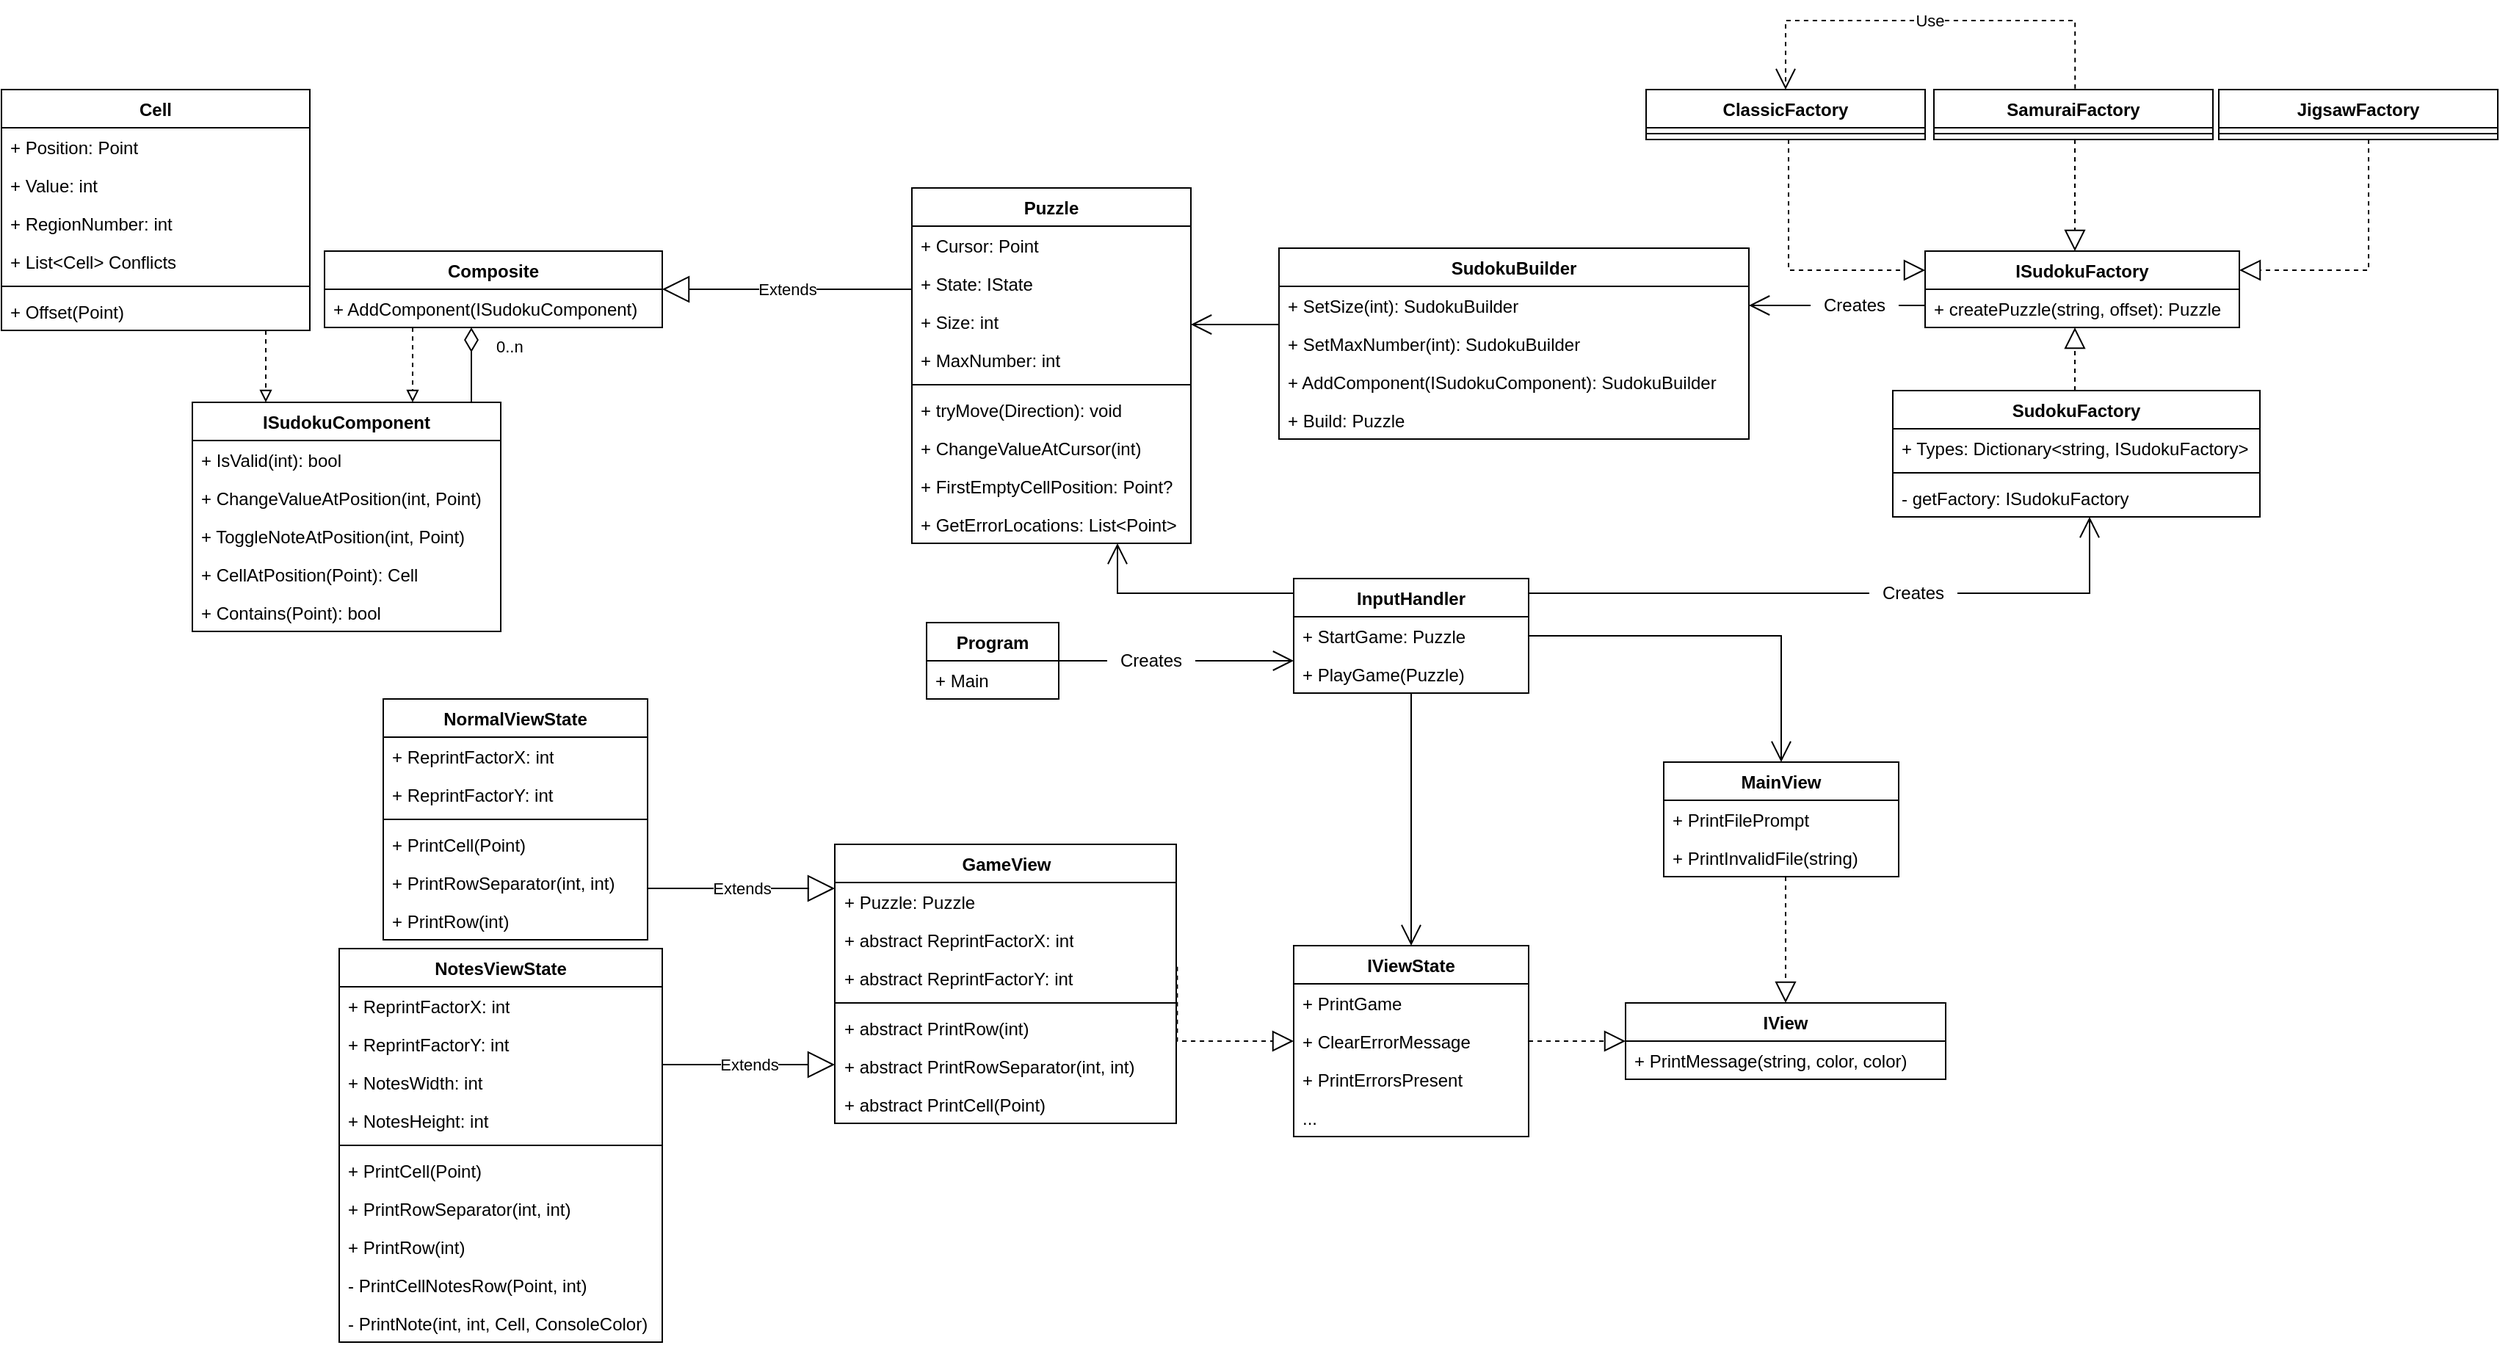 <mxfile version="21.3.7" type="github">
  <diagram id="LWPgg448hWrqWxRHfcQB" name="Page-1">
    <mxGraphModel dx="1147" dy="626" grid="1" gridSize="10" guides="1" tooltips="1" connect="1" arrows="1" fold="1" page="1" pageScale="1" pageWidth="827" pageHeight="1169" math="0" shadow="0">
      <root>
        <mxCell id="0" />
        <mxCell id="1" parent="0" />
        <mxCell id="wv0B674s6KbmI-BLAxvP-12" style="edgeStyle=orthogonalEdgeStyle;rounded=0;orthogonalLoop=1;jettySize=auto;html=1;endArrow=block;endFill=0;dashed=1;" parent="1" source="wv0B674s6KbmI-BLAxvP-3" target="Mnu8iTpebLWT72f7KHoX-3" edge="1">
          <mxGeometry relative="1" as="geometry">
            <Array as="points">
              <mxPoint x="280" y="460" />
              <mxPoint x="280" y="460" />
            </Array>
          </mxGeometry>
        </mxCell>
        <mxCell id="wv0B674s6KbmI-BLAxvP-3" value="Cell" style="swimlane;fontStyle=1;align=center;verticalAlign=top;childLayout=stackLayout;horizontal=1;startSize=26;horizontalStack=0;resizeParent=1;resizeParentMax=0;resizeLast=0;collapsible=1;marginBottom=0;" parent="1" vertex="1">
          <mxGeometry x="100" y="257" width="210" height="164" as="geometry" />
        </mxCell>
        <mxCell id="wv0B674s6KbmI-BLAxvP-34" value="+ Position: Point" style="text;strokeColor=none;fillColor=none;align=left;verticalAlign=top;spacingLeft=4;spacingRight=4;overflow=hidden;rotatable=0;points=[[0,0.5],[1,0.5]];portConstraint=eastwest;" parent="wv0B674s6KbmI-BLAxvP-3" vertex="1">
          <mxGeometry y="26" width="210" height="26" as="geometry" />
        </mxCell>
        <mxCell id="wv0B674s6KbmI-BLAxvP-4" value="+ Value: int" style="text;strokeColor=none;fillColor=none;align=left;verticalAlign=top;spacingLeft=4;spacingRight=4;overflow=hidden;rotatable=0;points=[[0,0.5],[1,0.5]];portConstraint=eastwest;" parent="wv0B674s6KbmI-BLAxvP-3" vertex="1">
          <mxGeometry y="52" width="210" height="26" as="geometry" />
        </mxCell>
        <mxCell id="Mnu8iTpebLWT72f7KHoX-54" value="+ RegionNumber: int" style="text;strokeColor=none;fillColor=none;align=left;verticalAlign=top;spacingLeft=4;spacingRight=4;overflow=hidden;rotatable=0;points=[[0,0.5],[1,0.5]];portConstraint=eastwest;" parent="wv0B674s6KbmI-BLAxvP-3" vertex="1">
          <mxGeometry y="78" width="210" height="26" as="geometry" />
        </mxCell>
        <mxCell id="Mnu8iTpebLWT72f7KHoX-55" value="+ List&lt;Cell&gt; Conflicts" style="text;strokeColor=none;fillColor=none;align=left;verticalAlign=top;spacingLeft=4;spacingRight=4;overflow=hidden;rotatable=0;points=[[0,0.5],[1,0.5]];portConstraint=eastwest;" parent="wv0B674s6KbmI-BLAxvP-3" vertex="1">
          <mxGeometry y="104" width="210" height="26" as="geometry" />
        </mxCell>
        <mxCell id="wv0B674s6KbmI-BLAxvP-5" value="" style="line;strokeWidth=1;fillColor=none;align=left;verticalAlign=middle;spacingTop=-1;spacingLeft=3;spacingRight=3;rotatable=0;labelPosition=right;points=[];portConstraint=eastwest;strokeColor=inherit;" parent="wv0B674s6KbmI-BLAxvP-3" vertex="1">
          <mxGeometry y="130" width="210" height="8" as="geometry" />
        </mxCell>
        <mxCell id="7_aqRoc3MftlOMD9AZgL-31" value="+ Offset(Point)" style="text;strokeColor=none;fillColor=none;align=left;verticalAlign=top;spacingLeft=4;spacingRight=4;overflow=hidden;rotatable=0;points=[[0,0.5],[1,0.5]];portConstraint=eastwest;" vertex="1" parent="wv0B674s6KbmI-BLAxvP-3">
          <mxGeometry y="138" width="210" height="26" as="geometry" />
        </mxCell>
        <mxCell id="wv0B674s6KbmI-BLAxvP-18" style="edgeStyle=orthogonalEdgeStyle;rounded=0;orthogonalLoop=1;jettySize=auto;html=1;dashed=1;endArrow=block;endFill=0;" parent="1" source="wv0B674s6KbmI-BLAxvP-14" target="Mnu8iTpebLWT72f7KHoX-3" edge="1">
          <mxGeometry relative="1" as="geometry">
            <Array as="points">
              <mxPoint x="380" y="430" />
              <mxPoint x="380" y="430" />
            </Array>
          </mxGeometry>
        </mxCell>
        <mxCell id="wv0B674s6KbmI-BLAxvP-14" value="Composite" style="swimlane;fontStyle=1;align=center;verticalAlign=top;childLayout=stackLayout;horizontal=1;startSize=26;horizontalStack=0;resizeParent=1;resizeParentMax=0;resizeLast=0;collapsible=1;marginBottom=0;" parent="1" vertex="1">
          <mxGeometry x="320" y="367" width="230" height="52" as="geometry" />
        </mxCell>
        <mxCell id="Mnu8iTpebLWT72f7KHoX-51" value="+ AddComponent(ISudokuComponent)" style="text;strokeColor=none;fillColor=none;align=left;verticalAlign=top;spacingLeft=4;spacingRight=4;overflow=hidden;rotatable=0;points=[[0,0.5],[1,0.5]];portConstraint=eastwest;" parent="wv0B674s6KbmI-BLAxvP-14" vertex="1">
          <mxGeometry y="26" width="230" height="26" as="geometry" />
        </mxCell>
        <mxCell id="wv0B674s6KbmI-BLAxvP-26" value="Puzzle" style="swimlane;fontStyle=1;align=center;verticalAlign=top;childLayout=stackLayout;horizontal=1;startSize=26;horizontalStack=0;resizeParent=1;resizeParentMax=0;resizeLast=0;collapsible=1;marginBottom=0;" parent="1" vertex="1">
          <mxGeometry x="720" y="324" width="190" height="242" as="geometry" />
        </mxCell>
        <mxCell id="wv0B674s6KbmI-BLAxvP-27" value="+ Cursor: Point" style="text;strokeColor=none;fillColor=none;align=left;verticalAlign=top;spacingLeft=4;spacingRight=4;overflow=hidden;rotatable=0;points=[[0,0.5],[1,0.5]];portConstraint=eastwest;" parent="wv0B674s6KbmI-BLAxvP-26" vertex="1">
          <mxGeometry y="26" width="190" height="26" as="geometry" />
        </mxCell>
        <mxCell id="itnUqNmYD6HMZ3Aa02fd-5" value="+ State: IState" style="text;strokeColor=none;fillColor=none;align=left;verticalAlign=top;spacingLeft=4;spacingRight=4;overflow=hidden;rotatable=0;points=[[0,0.5],[1,0.5]];portConstraint=eastwest;" parent="wv0B674s6KbmI-BLAxvP-26" vertex="1">
          <mxGeometry y="52" width="190" height="26" as="geometry" />
        </mxCell>
        <mxCell id="Mnu8iTpebLWT72f7KHoX-17" value="+ Size: int" style="text;strokeColor=none;fillColor=none;align=left;verticalAlign=top;spacingLeft=4;spacingRight=4;overflow=hidden;rotatable=0;points=[[0,0.5],[1,0.5]];portConstraint=eastwest;" parent="wv0B674s6KbmI-BLAxvP-26" vertex="1">
          <mxGeometry y="78" width="190" height="26" as="geometry" />
        </mxCell>
        <mxCell id="7_aqRoc3MftlOMD9AZgL-27" value="+ MaxNumber: int" style="text;strokeColor=none;fillColor=none;align=left;verticalAlign=top;spacingLeft=4;spacingRight=4;overflow=hidden;rotatable=0;points=[[0,0.5],[1,0.5]];portConstraint=eastwest;" vertex="1" parent="wv0B674s6KbmI-BLAxvP-26">
          <mxGeometry y="104" width="190" height="26" as="geometry" />
        </mxCell>
        <mxCell id="wv0B674s6KbmI-BLAxvP-28" value="" style="line;strokeWidth=1;fillColor=none;align=left;verticalAlign=middle;spacingTop=-1;spacingLeft=3;spacingRight=3;rotatable=0;labelPosition=right;points=[];portConstraint=eastwest;strokeColor=inherit;" parent="wv0B674s6KbmI-BLAxvP-26" vertex="1">
          <mxGeometry y="130" width="190" height="8" as="geometry" />
        </mxCell>
        <mxCell id="wv0B674s6KbmI-BLAxvP-32" value="+ tryMove(Direction): void" style="text;strokeColor=none;fillColor=none;align=left;verticalAlign=top;spacingLeft=4;spacingRight=4;overflow=hidden;rotatable=0;points=[[0,0.5],[1,0.5]];portConstraint=eastwest;" parent="wv0B674s6KbmI-BLAxvP-26" vertex="1">
          <mxGeometry y="138" width="190" height="26" as="geometry" />
        </mxCell>
        <mxCell id="wv0B674s6KbmI-BLAxvP-29" value="+ ChangeValueAtCursor(int)" style="text;strokeColor=none;fillColor=none;align=left;verticalAlign=top;spacingLeft=4;spacingRight=4;overflow=hidden;rotatable=0;points=[[0,0.5],[1,0.5]];portConstraint=eastwest;" parent="wv0B674s6KbmI-BLAxvP-26" vertex="1">
          <mxGeometry y="164" width="190" height="26" as="geometry" />
        </mxCell>
        <mxCell id="Mnu8iTpebLWT72f7KHoX-15" value="+ FirstEmptyCellPosition: Point?" style="text;strokeColor=none;fillColor=none;align=left;verticalAlign=top;spacingLeft=4;spacingRight=4;overflow=hidden;rotatable=0;points=[[0,0.5],[1,0.5]];portConstraint=eastwest;" parent="wv0B674s6KbmI-BLAxvP-26" vertex="1">
          <mxGeometry y="190" width="190" height="26" as="geometry" />
        </mxCell>
        <mxCell id="7_aqRoc3MftlOMD9AZgL-29" value="+ GetErrorLocations: List&lt;Point&gt;" style="text;strokeColor=none;fillColor=none;align=left;verticalAlign=top;spacingLeft=4;spacingRight=4;overflow=hidden;rotatable=0;points=[[0,0.5],[1,0.5]];portConstraint=eastwest;" vertex="1" parent="wv0B674s6KbmI-BLAxvP-26">
          <mxGeometry y="216" width="190" height="26" as="geometry" />
        </mxCell>
        <mxCell id="wv0B674s6KbmI-BLAxvP-30" value="Extends" style="endArrow=block;endSize=16;endFill=0;html=1;rounded=0;edgeStyle=orthogonalEdgeStyle;" parent="1" source="wv0B674s6KbmI-BLAxvP-26" target="wv0B674s6KbmI-BLAxvP-14" edge="1">
          <mxGeometry width="160" relative="1" as="geometry">
            <mxPoint x="330" y="400" as="sourcePoint" />
            <mxPoint x="490" y="400" as="targetPoint" />
            <Array as="points">
              <mxPoint x="650" y="393" />
              <mxPoint x="650" y="393" />
            </Array>
          </mxGeometry>
        </mxCell>
        <mxCell id="wv0B674s6KbmI-BLAxvP-36" value="ClassicFactory" style="swimlane;fontStyle=1;align=center;verticalAlign=top;childLayout=stackLayout;horizontal=1;startSize=26;horizontalStack=0;resizeParent=1;resizeParentMax=0;resizeLast=0;collapsible=1;marginBottom=0;" parent="1" vertex="1">
          <mxGeometry x="1220" y="257" width="190" height="34" as="geometry" />
        </mxCell>
        <mxCell id="wv0B674s6KbmI-BLAxvP-38" value="" style="line;strokeWidth=1;fillColor=none;align=left;verticalAlign=middle;spacingTop=-1;spacingLeft=3;spacingRight=3;rotatable=0;labelPosition=right;points=[];portConstraint=eastwest;strokeColor=inherit;" parent="wv0B674s6KbmI-BLAxvP-36" vertex="1">
          <mxGeometry y="26" width="190" height="8" as="geometry" />
        </mxCell>
        <mxCell id="wv0B674s6KbmI-BLAxvP-40" value="SamuraiFactory" style="swimlane;fontStyle=1;align=center;verticalAlign=top;childLayout=stackLayout;horizontal=1;startSize=26;horizontalStack=0;resizeParent=1;resizeParentMax=0;resizeLast=0;collapsible=1;marginBottom=0;" parent="1" vertex="1">
          <mxGeometry x="1416" y="257" width="190" height="34" as="geometry" />
        </mxCell>
        <mxCell id="wv0B674s6KbmI-BLAxvP-41" value="" style="line;strokeWidth=1;fillColor=none;align=left;verticalAlign=middle;spacingTop=-1;spacingLeft=3;spacingRight=3;rotatable=0;labelPosition=right;points=[];portConstraint=eastwest;strokeColor=inherit;" parent="wv0B674s6KbmI-BLAxvP-40" vertex="1">
          <mxGeometry y="26" width="190" height="8" as="geometry" />
        </mxCell>
        <mxCell id="wv0B674s6KbmI-BLAxvP-43" value="JigsawFactory" style="swimlane;fontStyle=1;align=center;verticalAlign=top;childLayout=stackLayout;horizontal=1;startSize=26;horizontalStack=0;resizeParent=1;resizeParentMax=0;resizeLast=0;collapsible=1;marginBottom=0;" parent="1" vertex="1">
          <mxGeometry x="1610" y="257" width="190" height="34" as="geometry" />
        </mxCell>
        <mxCell id="wv0B674s6KbmI-BLAxvP-44" value="" style="line;strokeWidth=1;fillColor=none;align=left;verticalAlign=middle;spacingTop=-1;spacingLeft=3;spacingRight=3;rotatable=0;labelPosition=right;points=[];portConstraint=eastwest;strokeColor=inherit;" parent="wv0B674s6KbmI-BLAxvP-43" vertex="1">
          <mxGeometry y="26" width="190" height="8" as="geometry" />
        </mxCell>
        <mxCell id="wv0B674s6KbmI-BLAxvP-46" value="SudokuFactory" style="swimlane;fontStyle=1;align=center;verticalAlign=top;childLayout=stackLayout;horizontal=1;startSize=26;horizontalStack=0;resizeParent=1;resizeParentMax=0;resizeLast=0;collapsible=1;marginBottom=0;" parent="1" vertex="1">
          <mxGeometry x="1388" y="462" width="250" height="86" as="geometry" />
        </mxCell>
        <mxCell id="wv0B674s6KbmI-BLAxvP-47" value="+ Types: Dictionary&lt;string, ISudokuFactory&gt;" style="text;strokeColor=none;fillColor=none;align=left;verticalAlign=top;spacingLeft=4;spacingRight=4;overflow=hidden;rotatable=0;points=[[0,0.5],[1,0.5]];portConstraint=eastwest;" parent="wv0B674s6KbmI-BLAxvP-46" vertex="1">
          <mxGeometry y="26" width="250" height="26" as="geometry" />
        </mxCell>
        <mxCell id="wv0B674s6KbmI-BLAxvP-48" value="" style="line;strokeWidth=1;fillColor=none;align=left;verticalAlign=middle;spacingTop=-1;spacingLeft=3;spacingRight=3;rotatable=0;labelPosition=right;points=[];portConstraint=eastwest;strokeColor=inherit;" parent="wv0B674s6KbmI-BLAxvP-46" vertex="1">
          <mxGeometry y="52" width="250" height="8" as="geometry" />
        </mxCell>
        <mxCell id="wv0B674s6KbmI-BLAxvP-49" value="- getFactory: ISudokuFactory" style="text;strokeColor=none;fillColor=none;align=left;verticalAlign=top;spacingLeft=4;spacingRight=4;overflow=hidden;rotatable=0;points=[[0,0.5],[1,0.5]];portConstraint=eastwest;" parent="wv0B674s6KbmI-BLAxvP-46" vertex="1">
          <mxGeometry y="60" width="250" height="26" as="geometry" />
        </mxCell>
        <mxCell id="Mnu8iTpebLWT72f7KHoX-3" value="ISudokuComponent" style="swimlane;fontStyle=1;align=center;verticalAlign=top;childLayout=stackLayout;horizontal=1;startSize=26;horizontalStack=0;resizeParent=1;resizeParentMax=0;resizeLast=0;collapsible=1;marginBottom=0;strokeColor=default;" parent="1" vertex="1">
          <mxGeometry x="230" y="470" width="210" height="156" as="geometry">
            <mxRectangle x="530" y="160" width="150" height="40" as="alternateBounds" />
          </mxGeometry>
        </mxCell>
        <mxCell id="Mnu8iTpebLWT72f7KHoX-6" value="+ IsValid(int): bool" style="text;strokeColor=none;fillColor=none;align=left;verticalAlign=top;spacingLeft=4;spacingRight=4;overflow=hidden;rotatable=0;points=[[0,0.5],[1,0.5]];portConstraint=eastwest;" parent="Mnu8iTpebLWT72f7KHoX-3" vertex="1">
          <mxGeometry y="26" width="210" height="26" as="geometry" />
        </mxCell>
        <mxCell id="Mnu8iTpebLWT72f7KHoX-11" value="+ ChangeValueAtPosition(int, Point)" style="text;strokeColor=none;fillColor=none;align=left;verticalAlign=top;spacingLeft=4;spacingRight=4;overflow=hidden;rotatable=0;points=[[0,0.5],[1,0.5]];portConstraint=eastwest;" parent="Mnu8iTpebLWT72f7KHoX-3" vertex="1">
          <mxGeometry y="52" width="210" height="26" as="geometry" />
        </mxCell>
        <mxCell id="Mnu8iTpebLWT72f7KHoX-58" value="+ ToggleNoteAtPosition(int, Point)" style="text;strokeColor=none;fillColor=none;align=left;verticalAlign=top;spacingLeft=4;spacingRight=4;overflow=hidden;rotatable=0;points=[[0,0.5],[1,0.5]];portConstraint=eastwest;" parent="Mnu8iTpebLWT72f7KHoX-3" vertex="1">
          <mxGeometry y="78" width="210" height="26" as="geometry" />
        </mxCell>
        <mxCell id="Mnu8iTpebLWT72f7KHoX-13" value="+ CellAtPosition(Point): Cell" style="text;strokeColor=none;fillColor=none;align=left;verticalAlign=top;spacingLeft=4;spacingRight=4;overflow=hidden;rotatable=0;points=[[0,0.5],[1,0.5]];portConstraint=eastwest;" parent="Mnu8iTpebLWT72f7KHoX-3" vertex="1">
          <mxGeometry y="104" width="210" height="26" as="geometry" />
        </mxCell>
        <mxCell id="Mnu8iTpebLWT72f7KHoX-14" value="+ Contains(Point): bool" style="text;strokeColor=none;fillColor=none;align=left;verticalAlign=top;spacingLeft=4;spacingRight=4;overflow=hidden;rotatable=0;points=[[0,0.5],[1,0.5]];portConstraint=eastwest;" parent="Mnu8iTpebLWT72f7KHoX-3" vertex="1">
          <mxGeometry y="130" width="210" height="26" as="geometry" />
        </mxCell>
        <mxCell id="Mnu8iTpebLWT72f7KHoX-20" value="InputHandler" style="swimlane;fontStyle=1;align=center;verticalAlign=top;childLayout=stackLayout;horizontal=1;startSize=26;horizontalStack=0;resizeParent=1;resizeParentMax=0;resizeLast=0;collapsible=1;marginBottom=0;strokeColor=default;" parent="1" vertex="1">
          <mxGeometry x="980" y="590" width="160" height="78" as="geometry" />
        </mxCell>
        <mxCell id="Mnu8iTpebLWT72f7KHoX-23" value="+ StartGame: Puzzle" style="text;strokeColor=none;fillColor=none;align=left;verticalAlign=top;spacingLeft=4;spacingRight=4;overflow=hidden;rotatable=0;points=[[0,0.5],[1,0.5]];portConstraint=eastwest;" parent="Mnu8iTpebLWT72f7KHoX-20" vertex="1">
          <mxGeometry y="26" width="160" height="26" as="geometry" />
        </mxCell>
        <mxCell id="Mnu8iTpebLWT72f7KHoX-38" value="+ PlayGame(Puzzle)" style="text;strokeColor=none;fillColor=none;align=left;verticalAlign=top;spacingLeft=4;spacingRight=4;overflow=hidden;rotatable=0;points=[[0,0.5],[1,0.5]];portConstraint=eastwest;" parent="Mnu8iTpebLWT72f7KHoX-20" vertex="1">
          <mxGeometry y="52" width="160" height="26" as="geometry" />
        </mxCell>
        <mxCell id="Mnu8iTpebLWT72f7KHoX-24" value="" style="endArrow=none;html=1;endSize=12;startArrow=diamondThin;startSize=14;startFill=0;edgeStyle=orthogonalEdgeStyle;rounded=0;endFill=0;" parent="1" source="wv0B674s6KbmI-BLAxvP-14" target="Mnu8iTpebLWT72f7KHoX-3" edge="1">
          <mxGeometry relative="1" as="geometry">
            <mxPoint x="520" y="290" as="sourcePoint" />
            <mxPoint x="680" y="290" as="targetPoint" />
            <Array as="points">
              <mxPoint x="420" y="440" />
              <mxPoint x="420" y="440" />
            </Array>
          </mxGeometry>
        </mxCell>
        <mxCell id="Mnu8iTpebLWT72f7KHoX-25" value="0..n" style="edgeLabel;resizable=0;html=1;align=left;verticalAlign=top;strokeColor=default;" parent="Mnu8iTpebLWT72f7KHoX-24" connectable="0" vertex="1">
          <mxGeometry x="-1" relative="1" as="geometry">
            <mxPoint x="15" as="offset" />
          </mxGeometry>
        </mxCell>
        <mxCell id="Mnu8iTpebLWT72f7KHoX-27" value="Program" style="swimlane;fontStyle=1;align=center;verticalAlign=top;childLayout=stackLayout;horizontal=1;startSize=26;horizontalStack=0;resizeParent=1;resizeParentMax=0;resizeLast=0;collapsible=1;marginBottom=0;strokeColor=default;" parent="1" vertex="1">
          <mxGeometry x="730" y="620" width="90" height="52" as="geometry" />
        </mxCell>
        <mxCell id="Mnu8iTpebLWT72f7KHoX-30" value="+ Main" style="text;strokeColor=none;fillColor=none;align=left;verticalAlign=top;spacingLeft=4;spacingRight=4;overflow=hidden;rotatable=0;points=[[0,0.5],[1,0.5]];portConstraint=eastwest;" parent="Mnu8iTpebLWT72f7KHoX-27" vertex="1">
          <mxGeometry y="26" width="90" height="26" as="geometry" />
        </mxCell>
        <mxCell id="Mnu8iTpebLWT72f7KHoX-31" value="" style="endArrow=open;endFill=1;endSize=12;html=1;rounded=0;edgeStyle=orthogonalEdgeStyle;startArrow=none;" parent="1" source="Mnu8iTpebLWT72f7KHoX-32" target="Mnu8iTpebLWT72f7KHoX-20" edge="1">
          <mxGeometry width="160" relative="1" as="geometry">
            <mxPoint x="853" y="408" as="sourcePoint" />
            <mxPoint x="1013" y="408" as="targetPoint" />
            <Array as="points">
              <mxPoint x="950" y="646" />
              <mxPoint x="950" y="646" />
            </Array>
          </mxGeometry>
        </mxCell>
        <mxCell id="Mnu8iTpebLWT72f7KHoX-32" value="Creates" style="text;html=1;strokeColor=none;fillColor=none;align=center;verticalAlign=middle;whiteSpace=wrap;rounded=0;" parent="1" vertex="1">
          <mxGeometry x="853" y="631" width="60" height="30" as="geometry" />
        </mxCell>
        <mxCell id="Mnu8iTpebLWT72f7KHoX-33" value="" style="endArrow=none;endFill=1;endSize=12;html=1;rounded=0;edgeStyle=orthogonalEdgeStyle;" parent="1" source="Mnu8iTpebLWT72f7KHoX-27" target="Mnu8iTpebLWT72f7KHoX-32" edge="1">
          <mxGeometry width="160" relative="1" as="geometry">
            <mxPoint x="820.0" y="646" as="sourcePoint" />
            <mxPoint x="943" y="646" as="targetPoint" />
          </mxGeometry>
        </mxCell>
        <mxCell id="Mnu8iTpebLWT72f7KHoX-34" value="" style="endArrow=open;endFill=1;endSize=12;html=1;rounded=0;edgeStyle=orthogonalEdgeStyle;startArrow=none;" parent="1" source="Mnu8iTpebLWT72f7KHoX-35" target="wv0B674s6KbmI-BLAxvP-46" edge="1">
          <mxGeometry width="160" relative="1" as="geometry">
            <mxPoint x="915" y="347" as="sourcePoint" />
            <mxPoint x="1020" y="585" as="targetPoint" />
            <Array as="points">
              <mxPoint x="1522" y="600" />
            </Array>
          </mxGeometry>
        </mxCell>
        <mxCell id="Mnu8iTpebLWT72f7KHoX-35" value="Creates" style="text;html=1;strokeColor=none;fillColor=none;align=center;verticalAlign=middle;whiteSpace=wrap;rounded=0;" parent="1" vertex="1">
          <mxGeometry x="1372" y="585" width="60" height="30" as="geometry" />
        </mxCell>
        <mxCell id="Mnu8iTpebLWT72f7KHoX-36" value="" style="endArrow=none;endFill=1;endSize=12;html=1;rounded=0;edgeStyle=orthogonalEdgeStyle;" parent="1" source="Mnu8iTpebLWT72f7KHoX-20" target="Mnu8iTpebLWT72f7KHoX-35" edge="1">
          <mxGeometry width="160" relative="1" as="geometry">
            <mxPoint x="720" y="585" as="sourcePoint" />
            <mxPoint x="843" y="585" as="targetPoint" />
            <Array as="points">
              <mxPoint x="1270" y="600" />
              <mxPoint x="1270" y="600" />
            </Array>
          </mxGeometry>
        </mxCell>
        <mxCell id="Mnu8iTpebLWT72f7KHoX-39" value="ISudokuFactory" style="swimlane;fontStyle=1;align=center;verticalAlign=top;childLayout=stackLayout;horizontal=1;startSize=26;horizontalStack=0;resizeParent=1;resizeParentMax=0;resizeLast=0;collapsible=1;marginBottom=0;strokeColor=default;" parent="1" vertex="1">
          <mxGeometry x="1410" y="367" width="214" height="52" as="geometry" />
        </mxCell>
        <mxCell id="Mnu8iTpebLWT72f7KHoX-42" value="+ createPuzzle(string, offset): Puzzle" style="text;strokeColor=none;fillColor=none;align=left;verticalAlign=top;spacingLeft=4;spacingRight=4;overflow=hidden;rotatable=0;points=[[0,0.5],[1,0.5]];portConstraint=eastwest;" parent="Mnu8iTpebLWT72f7KHoX-39" vertex="1">
          <mxGeometry y="26" width="214" height="26" as="geometry" />
        </mxCell>
        <mxCell id="Mnu8iTpebLWT72f7KHoX-43" value="" style="endArrow=block;dashed=1;endFill=0;endSize=12;html=1;rounded=0;edgeStyle=orthogonalEdgeStyle;" parent="1" source="wv0B674s6KbmI-BLAxvP-46" target="Mnu8iTpebLWT72f7KHoX-39" edge="1">
          <mxGeometry width="160" relative="1" as="geometry">
            <mxPoint x="1392" y="390" as="sourcePoint" />
            <mxPoint x="1552" y="390" as="targetPoint" />
            <Array as="points">
              <mxPoint x="1512" y="440" />
              <mxPoint x="1512" y="440" />
            </Array>
          </mxGeometry>
        </mxCell>
        <mxCell id="Mnu8iTpebLWT72f7KHoX-44" value="" style="endArrow=block;dashed=1;endFill=0;endSize=12;html=1;rounded=0;edgeStyle=orthogonalEdgeStyle;" parent="1" source="wv0B674s6KbmI-BLAxvP-36" target="Mnu8iTpebLWT72f7KHoX-39" edge="1">
          <mxGeometry width="160" relative="1" as="geometry">
            <mxPoint x="1523" y="472" as="sourcePoint" />
            <mxPoint x="1523" y="247" as="targetPoint" />
            <Array as="points">
              <mxPoint x="1317" y="380" />
            </Array>
          </mxGeometry>
        </mxCell>
        <mxCell id="Mnu8iTpebLWT72f7KHoX-45" value="" style="endArrow=block;dashed=1;endFill=0;endSize=12;html=1;rounded=0;edgeStyle=orthogonalEdgeStyle;" parent="1" source="wv0B674s6KbmI-BLAxvP-40" target="Mnu8iTpebLWT72f7KHoX-39" edge="1">
          <mxGeometry width="160" relative="1" as="geometry">
            <mxPoint x="1327" y="301" as="sourcePoint" />
            <mxPoint x="1437" y="390.0" as="targetPoint" />
            <Array as="points">
              <mxPoint x="1512" y="330" />
              <mxPoint x="1512" y="330" />
            </Array>
          </mxGeometry>
        </mxCell>
        <mxCell id="Mnu8iTpebLWT72f7KHoX-46" value="" style="endArrow=block;dashed=1;endFill=0;endSize=12;html=1;rounded=0;edgeStyle=orthogonalEdgeStyle;" parent="1" source="wv0B674s6KbmI-BLAxvP-43" target="Mnu8iTpebLWT72f7KHoX-39" edge="1">
          <mxGeometry width="160" relative="1" as="geometry">
            <mxPoint x="1327" y="301" as="sourcePoint" />
            <mxPoint x="1437" y="390.0" as="targetPoint" />
            <Array as="points">
              <mxPoint x="1712" y="380" />
            </Array>
          </mxGeometry>
        </mxCell>
        <mxCell id="Mnu8iTpebLWT72f7KHoX-47" value="" style="endArrow=open;endFill=1;endSize=12;html=1;rounded=0;edgeStyle=orthogonalEdgeStyle;startArrow=none;" parent="1" source="Mnu8iTpebLWT72f7KHoX-48" target="7_aqRoc3MftlOMD9AZgL-1" edge="1">
          <mxGeometry width="160" relative="1" as="geometry">
            <mxPoint x="538" y="105" as="sourcePoint" />
            <mxPoint x="1026" y="306" as="targetPoint" />
            <Array as="points">
              <mxPoint x="1030" y="404" />
              <mxPoint x="1030" y="404" />
            </Array>
          </mxGeometry>
        </mxCell>
        <mxCell id="Mnu8iTpebLWT72f7KHoX-48" value="Creates" style="text;html=1;strokeColor=none;fillColor=none;align=center;verticalAlign=middle;whiteSpace=wrap;rounded=0;" parent="1" vertex="1">
          <mxGeometry x="1332" y="389" width="60" height="30" as="geometry" />
        </mxCell>
        <mxCell id="Mnu8iTpebLWT72f7KHoX-49" value="" style="endArrow=none;endFill=1;endSize=12;html=1;rounded=0;edgeStyle=orthogonalEdgeStyle;" parent="1" source="Mnu8iTpebLWT72f7KHoX-39" target="Mnu8iTpebLWT72f7KHoX-48" edge="1">
          <mxGeometry width="160" relative="1" as="geometry">
            <mxPoint x="1172" y="404" as="sourcePoint" />
            <mxPoint x="900" y="343" as="targetPoint" />
            <Array as="points">
              <mxPoint x="1402" y="404" />
              <mxPoint x="1402" y="404" />
            </Array>
          </mxGeometry>
        </mxCell>
        <mxCell id="Mnu8iTpebLWT72f7KHoX-52" value="Use" style="endArrow=open;endSize=12;dashed=1;html=1;rounded=0;exitX=0.506;exitY=-0.019;exitDx=0;exitDy=0;entryX=0.5;entryY=0;entryDx=0;entryDy=0;edgeStyle=orthogonalEdgeStyle;exitPerimeter=0;" parent="1" source="wv0B674s6KbmI-BLAxvP-40" target="wv0B674s6KbmI-BLAxvP-36" edge="1">
          <mxGeometry width="160" relative="1" as="geometry">
            <mxPoint x="1462" y="180" as="sourcePoint" />
            <mxPoint x="1622" y="180" as="targetPoint" />
            <Array as="points">
              <mxPoint x="1512" y="210" />
              <mxPoint x="1315" y="210" />
            </Array>
          </mxGeometry>
        </mxCell>
        <mxCell id="vMuRzyCb3wxCv4aCkWNk-3" value="NormalViewState" style="swimlane;fontStyle=1;align=center;verticalAlign=top;childLayout=stackLayout;horizontal=1;startSize=26;horizontalStack=0;resizeParent=1;resizeParentMax=0;resizeLast=0;collapsible=1;marginBottom=0;whiteSpace=wrap;html=1;" parent="1" vertex="1">
          <mxGeometry x="360" y="672" width="180" height="164" as="geometry" />
        </mxCell>
        <mxCell id="vMuRzyCb3wxCv4aCkWNk-4" value="+ ReprintFactorX: int" style="text;strokeColor=none;fillColor=none;align=left;verticalAlign=top;spacingLeft=4;spacingRight=4;overflow=hidden;rotatable=0;points=[[0,0.5],[1,0.5]];portConstraint=eastwest;whiteSpace=wrap;html=1;" parent="vMuRzyCb3wxCv4aCkWNk-3" vertex="1">
          <mxGeometry y="26" width="180" height="26" as="geometry" />
        </mxCell>
        <mxCell id="vMuRzyCb3wxCv4aCkWNk-8" value="+ ReprintFactorY: int" style="text;strokeColor=none;fillColor=none;align=left;verticalAlign=top;spacingLeft=4;spacingRight=4;overflow=hidden;rotatable=0;points=[[0,0.5],[1,0.5]];portConstraint=eastwest;whiteSpace=wrap;html=1;" parent="vMuRzyCb3wxCv4aCkWNk-3" vertex="1">
          <mxGeometry y="52" width="180" height="26" as="geometry" />
        </mxCell>
        <mxCell id="vMuRzyCb3wxCv4aCkWNk-5" value="" style="line;strokeWidth=1;fillColor=none;align=left;verticalAlign=middle;spacingTop=-1;spacingLeft=3;spacingRight=3;rotatable=0;labelPosition=right;points=[];portConstraint=eastwest;strokeColor=inherit;" parent="vMuRzyCb3wxCv4aCkWNk-3" vertex="1">
          <mxGeometry y="78" width="180" height="8" as="geometry" />
        </mxCell>
        <mxCell id="vMuRzyCb3wxCv4aCkWNk-6" value="+ PrintCell(Point)&lt;br&gt;" style="text;strokeColor=none;fillColor=none;align=left;verticalAlign=top;spacingLeft=4;spacingRight=4;overflow=hidden;rotatable=0;points=[[0,0.5],[1,0.5]];portConstraint=eastwest;whiteSpace=wrap;html=1;" parent="vMuRzyCb3wxCv4aCkWNk-3" vertex="1">
          <mxGeometry y="86" width="180" height="26" as="geometry" />
        </mxCell>
        <mxCell id="vMuRzyCb3wxCv4aCkWNk-9" value="+ PrintRowSeparator(int, int)" style="text;strokeColor=none;fillColor=none;align=left;verticalAlign=top;spacingLeft=4;spacingRight=4;overflow=hidden;rotatable=0;points=[[0,0.5],[1,0.5]];portConstraint=eastwest;whiteSpace=wrap;html=1;" parent="vMuRzyCb3wxCv4aCkWNk-3" vertex="1">
          <mxGeometry y="112" width="180" height="26" as="geometry" />
        </mxCell>
        <mxCell id="vMuRzyCb3wxCv4aCkWNk-10" value="+ PrintRow(int)" style="text;strokeColor=none;fillColor=none;align=left;verticalAlign=top;spacingLeft=4;spacingRight=4;overflow=hidden;rotatable=0;points=[[0,0.5],[1,0.5]];portConstraint=eastwest;whiteSpace=wrap;html=1;" parent="vMuRzyCb3wxCv4aCkWNk-3" vertex="1">
          <mxGeometry y="138" width="180" height="26" as="geometry" />
        </mxCell>
        <mxCell id="vMuRzyCb3wxCv4aCkWNk-11" value="NotesViewState" style="swimlane;fontStyle=1;align=center;verticalAlign=top;childLayout=stackLayout;horizontal=1;startSize=26;horizontalStack=0;resizeParent=1;resizeParentMax=0;resizeLast=0;collapsible=1;marginBottom=0;whiteSpace=wrap;html=1;" parent="1" vertex="1">
          <mxGeometry x="330" y="842" width="220" height="268" as="geometry" />
        </mxCell>
        <mxCell id="vMuRzyCb3wxCv4aCkWNk-12" value="+ ReprintFactorX: int" style="text;strokeColor=none;fillColor=none;align=left;verticalAlign=top;spacingLeft=4;spacingRight=4;overflow=hidden;rotatable=0;points=[[0,0.5],[1,0.5]];portConstraint=eastwest;whiteSpace=wrap;html=1;" parent="vMuRzyCb3wxCv4aCkWNk-11" vertex="1">
          <mxGeometry y="26" width="220" height="26" as="geometry" />
        </mxCell>
        <mxCell id="vMuRzyCb3wxCv4aCkWNk-13" value="+ ReprintFactorY: int" style="text;strokeColor=none;fillColor=none;align=left;verticalAlign=top;spacingLeft=4;spacingRight=4;overflow=hidden;rotatable=0;points=[[0,0.5],[1,0.5]];portConstraint=eastwest;whiteSpace=wrap;html=1;" parent="vMuRzyCb3wxCv4aCkWNk-11" vertex="1">
          <mxGeometry y="52" width="220" height="26" as="geometry" />
        </mxCell>
        <mxCell id="vMuRzyCb3wxCv4aCkWNk-18" value="+ NotesWidth: int&lt;span style=&quot;white-space: pre;&quot;&gt;&#x9;&lt;/span&gt;&lt;span style=&quot;white-space: pre;&quot;&gt;&#x9;&lt;/span&gt;" style="text;strokeColor=none;fillColor=none;align=left;verticalAlign=top;spacingLeft=4;spacingRight=4;overflow=hidden;rotatable=0;points=[[0,0.5],[1,0.5]];portConstraint=eastwest;whiteSpace=wrap;html=1;" parent="vMuRzyCb3wxCv4aCkWNk-11" vertex="1">
          <mxGeometry y="78" width="220" height="26" as="geometry" />
        </mxCell>
        <mxCell id="vMuRzyCb3wxCv4aCkWNk-19" value="+ NotesHeight: int" style="text;strokeColor=none;fillColor=none;align=left;verticalAlign=top;spacingLeft=4;spacingRight=4;overflow=hidden;rotatable=0;points=[[0,0.5],[1,0.5]];portConstraint=eastwest;whiteSpace=wrap;html=1;" parent="vMuRzyCb3wxCv4aCkWNk-11" vertex="1">
          <mxGeometry y="104" width="220" height="26" as="geometry" />
        </mxCell>
        <mxCell id="vMuRzyCb3wxCv4aCkWNk-14" value="" style="line;strokeWidth=1;fillColor=none;align=left;verticalAlign=middle;spacingTop=-1;spacingLeft=3;spacingRight=3;rotatable=0;labelPosition=right;points=[];portConstraint=eastwest;strokeColor=inherit;" parent="vMuRzyCb3wxCv4aCkWNk-11" vertex="1">
          <mxGeometry y="130" width="220" height="8" as="geometry" />
        </mxCell>
        <mxCell id="vMuRzyCb3wxCv4aCkWNk-15" value="+ PrintCell(Point)&lt;br&gt;" style="text;strokeColor=none;fillColor=none;align=left;verticalAlign=top;spacingLeft=4;spacingRight=4;overflow=hidden;rotatable=0;points=[[0,0.5],[1,0.5]];portConstraint=eastwest;whiteSpace=wrap;html=1;" parent="vMuRzyCb3wxCv4aCkWNk-11" vertex="1">
          <mxGeometry y="138" width="220" height="26" as="geometry" />
        </mxCell>
        <mxCell id="vMuRzyCb3wxCv4aCkWNk-16" value="+ PrintRowSeparator(int, int)" style="text;strokeColor=none;fillColor=none;align=left;verticalAlign=top;spacingLeft=4;spacingRight=4;overflow=hidden;rotatable=0;points=[[0,0.5],[1,0.5]];portConstraint=eastwest;whiteSpace=wrap;html=1;" parent="vMuRzyCb3wxCv4aCkWNk-11" vertex="1">
          <mxGeometry y="164" width="220" height="26" as="geometry" />
        </mxCell>
        <mxCell id="vMuRzyCb3wxCv4aCkWNk-17" value="+ PrintRow(int)" style="text;strokeColor=none;fillColor=none;align=left;verticalAlign=top;spacingLeft=4;spacingRight=4;overflow=hidden;rotatable=0;points=[[0,0.5],[1,0.5]];portConstraint=eastwest;whiteSpace=wrap;html=1;" parent="vMuRzyCb3wxCv4aCkWNk-11" vertex="1">
          <mxGeometry y="190" width="220" height="26" as="geometry" />
        </mxCell>
        <mxCell id="vMuRzyCb3wxCv4aCkWNk-20" value="- PrintCellNotesRow(Point, int)" style="text;strokeColor=none;fillColor=none;align=left;verticalAlign=top;spacingLeft=4;spacingRight=4;overflow=hidden;rotatable=0;points=[[0,0.5],[1,0.5]];portConstraint=eastwest;whiteSpace=wrap;html=1;" parent="vMuRzyCb3wxCv4aCkWNk-11" vertex="1">
          <mxGeometry y="216" width="220" height="26" as="geometry" />
        </mxCell>
        <mxCell id="vMuRzyCb3wxCv4aCkWNk-21" value="- PrintNote(int, int, Cell, ConsoleColor)" style="text;strokeColor=none;fillColor=none;align=left;verticalAlign=top;spacingLeft=4;spacingRight=4;overflow=hidden;rotatable=0;points=[[0,0.5],[1,0.5]];portConstraint=eastwest;whiteSpace=wrap;html=1;" parent="vMuRzyCb3wxCv4aCkWNk-11" vertex="1">
          <mxGeometry y="242" width="220" height="26" as="geometry" />
        </mxCell>
        <mxCell id="vMuRzyCb3wxCv4aCkWNk-24" value="" style="endArrow=open;endFill=1;endSize=12;html=1;rounded=0;edgeStyle=orthogonalEdgeStyle;startArrow=none;" parent="1" source="Mnu8iTpebLWT72f7KHoX-20" edge="1" target="7_aqRoc3MftlOMD9AZgL-8">
          <mxGeometry width="160" relative="1" as="geometry">
            <mxPoint x="1020" y="820" as="sourcePoint" />
            <mxPoint x="1020" y="890" as="targetPoint" />
            <Array as="points">
              <mxPoint x="1060" y="820" />
              <mxPoint x="1060" y="820" />
            </Array>
          </mxGeometry>
        </mxCell>
        <mxCell id="vMuRzyCb3wxCv4aCkWNk-28" value="" style="endArrow=block;dashed=1;endFill=0;endSize=12;html=1;rounded=0;edgeStyle=orthogonalEdgeStyle;" parent="1" source="7_aqRoc3MftlOMD9AZgL-8" target="7_aqRoc3MftlOMD9AZgL-15" edge="1">
          <mxGeometry width="160" relative="1" as="geometry">
            <mxPoint x="1052.12" y="889.3" as="sourcePoint" />
            <mxPoint x="1186" y="810" as="targetPoint" />
            <Array as="points" />
          </mxGeometry>
        </mxCell>
        <mxCell id="vMuRzyCb3wxCv4aCkWNk-30" value="GameView" style="swimlane;fontStyle=1;align=center;verticalAlign=top;childLayout=stackLayout;horizontal=1;startSize=26;horizontalStack=0;resizeParent=1;resizeParentMax=0;resizeLast=0;collapsible=1;marginBottom=0;whiteSpace=wrap;html=1;" parent="1" vertex="1">
          <mxGeometry x="667.5" y="771" width="232.5" height="190" as="geometry" />
        </mxCell>
        <mxCell id="vMuRzyCb3wxCv4aCkWNk-31" value="+ Puzzle: Puzzle" style="text;strokeColor=none;fillColor=none;align=left;verticalAlign=top;spacingLeft=4;spacingRight=4;overflow=hidden;rotatable=0;points=[[0,0.5],[1,0.5]];portConstraint=eastwest;whiteSpace=wrap;html=1;" parent="vMuRzyCb3wxCv4aCkWNk-30" vertex="1">
          <mxGeometry y="26" width="232.5" height="26" as="geometry" />
        </mxCell>
        <mxCell id="vMuRzyCb3wxCv4aCkWNk-32" value="+ abstract ReprintFactorX: int" style="text;strokeColor=none;fillColor=none;align=left;verticalAlign=top;spacingLeft=4;spacingRight=4;overflow=hidden;rotatable=0;points=[[0,0.5],[1,0.5]];portConstraint=eastwest;whiteSpace=wrap;html=1;" parent="vMuRzyCb3wxCv4aCkWNk-30" vertex="1">
          <mxGeometry y="52" width="232.5" height="26" as="geometry" />
        </mxCell>
        <mxCell id="vMuRzyCb3wxCv4aCkWNk-37" value="+ abstract ReprintFactorY: int" style="text;strokeColor=none;fillColor=none;align=left;verticalAlign=top;spacingLeft=4;spacingRight=4;overflow=hidden;rotatable=0;points=[[0,0.5],[1,0.5]];portConstraint=eastwest;whiteSpace=wrap;html=1;" parent="vMuRzyCb3wxCv4aCkWNk-30" vertex="1">
          <mxGeometry y="78" width="232.5" height="26" as="geometry" />
        </mxCell>
        <mxCell id="vMuRzyCb3wxCv4aCkWNk-33" value="" style="line;strokeWidth=1;fillColor=none;align=left;verticalAlign=middle;spacingTop=-1;spacingLeft=3;spacingRight=3;rotatable=0;labelPosition=right;points=[];portConstraint=eastwest;strokeColor=inherit;" parent="vMuRzyCb3wxCv4aCkWNk-30" vertex="1">
          <mxGeometry y="104" width="232.5" height="8" as="geometry" />
        </mxCell>
        <mxCell id="vMuRzyCb3wxCv4aCkWNk-34" value="+ abstract PrintRow(int)" style="text;strokeColor=none;fillColor=none;align=left;verticalAlign=top;spacingLeft=4;spacingRight=4;overflow=hidden;rotatable=0;points=[[0,0.5],[1,0.5]];portConstraint=eastwest;whiteSpace=wrap;html=1;" parent="vMuRzyCb3wxCv4aCkWNk-30" vertex="1">
          <mxGeometry y="112" width="232.5" height="26" as="geometry" />
        </mxCell>
        <mxCell id="vMuRzyCb3wxCv4aCkWNk-35" value="+ abstract PrintRowSeparator(int, int)" style="text;strokeColor=none;fillColor=none;align=left;verticalAlign=top;spacingLeft=4;spacingRight=4;overflow=hidden;rotatable=0;points=[[0,0.5],[1,0.5]];portConstraint=eastwest;whiteSpace=wrap;html=1;" parent="vMuRzyCb3wxCv4aCkWNk-30" vertex="1">
          <mxGeometry y="138" width="232.5" height="26" as="geometry" />
        </mxCell>
        <mxCell id="vMuRzyCb3wxCv4aCkWNk-36" value="+ abstract PrintCell(Point)" style="text;strokeColor=none;fillColor=none;align=left;verticalAlign=top;spacingLeft=4;spacingRight=4;overflow=hidden;rotatable=0;points=[[0,0.5],[1,0.5]];portConstraint=eastwest;whiteSpace=wrap;html=1;" parent="vMuRzyCb3wxCv4aCkWNk-30" vertex="1">
          <mxGeometry y="164" width="232.5" height="26" as="geometry" />
        </mxCell>
        <mxCell id="vMuRzyCb3wxCv4aCkWNk-38" value="Extends" style="endArrow=block;endSize=16;endFill=0;html=1;rounded=0;edgeStyle=orthogonalEdgeStyle;" parent="1" source="vMuRzyCb3wxCv4aCkWNk-3" target="vMuRzyCb3wxCv4aCkWNk-30" edge="1">
          <mxGeometry width="160" relative="1" as="geometry">
            <mxPoint x="770" y="921" as="sourcePoint" />
            <mxPoint x="930" y="921" as="targetPoint" />
            <Array as="points">
              <mxPoint x="650" y="801" />
              <mxPoint x="650" y="801" />
            </Array>
          </mxGeometry>
        </mxCell>
        <mxCell id="vMuRzyCb3wxCv4aCkWNk-39" value="Extends" style="endArrow=block;endSize=16;endFill=0;html=1;rounded=0;edgeStyle=orthogonalEdgeStyle;" parent="1" source="vMuRzyCb3wxCv4aCkWNk-11" edge="1" target="vMuRzyCb3wxCv4aCkWNk-30">
          <mxGeometry width="160" relative="1" as="geometry">
            <mxPoint x="746" y="1073" as="sourcePoint" />
            <mxPoint x="859" y="961" as="targetPoint" />
            <Array as="points">
              <mxPoint x="630" y="921" />
              <mxPoint x="630" y="921" />
            </Array>
          </mxGeometry>
        </mxCell>
        <mxCell id="vMuRzyCb3wxCv4aCkWNk-40" value="" style="endArrow=block;dashed=1;endFill=0;endSize=12;html=1;rounded=0;edgeStyle=orthogonalEdgeStyle;exitX=1.003;exitY=0.205;exitDx=0;exitDy=0;exitPerimeter=0;" parent="1" source="vMuRzyCb3wxCv4aCkWNk-37" target="7_aqRoc3MftlOMD9AZgL-8" edge="1">
          <mxGeometry width="160" relative="1" as="geometry">
            <mxPoint x="910" y="920" as="sourcePoint" />
            <mxPoint x="965" y="913" as="targetPoint" />
            <Array as="points">
              <mxPoint x="901" y="905" />
            </Array>
          </mxGeometry>
        </mxCell>
        <mxCell id="7_aqRoc3MftlOMD9AZgL-1" value="SudokuBuilder" style="swimlane;fontStyle=1;align=center;verticalAlign=top;childLayout=stackLayout;horizontal=1;startSize=26;horizontalStack=0;resizeParent=1;resizeParentMax=0;resizeLast=0;collapsible=1;marginBottom=0;whiteSpace=wrap;html=1;" vertex="1" parent="1">
          <mxGeometry x="970" y="365" width="320" height="130" as="geometry" />
        </mxCell>
        <mxCell id="7_aqRoc3MftlOMD9AZgL-4" value="+ SetSize(int): SudokuBuilder" style="text;strokeColor=none;fillColor=none;align=left;verticalAlign=top;spacingLeft=4;spacingRight=4;overflow=hidden;rotatable=0;points=[[0,0.5],[1,0.5]];portConstraint=eastwest;whiteSpace=wrap;html=1;" vertex="1" parent="7_aqRoc3MftlOMD9AZgL-1">
          <mxGeometry y="26" width="320" height="26" as="geometry" />
        </mxCell>
        <mxCell id="7_aqRoc3MftlOMD9AZgL-28" value="+ SetMaxNumber(int): SudokuBuilder" style="text;strokeColor=none;fillColor=none;align=left;verticalAlign=top;spacingLeft=4;spacingRight=4;overflow=hidden;rotatable=0;points=[[0,0.5],[1,0.5]];portConstraint=eastwest;whiteSpace=wrap;html=1;" vertex="1" parent="7_aqRoc3MftlOMD9AZgL-1">
          <mxGeometry y="52" width="320" height="26" as="geometry" />
        </mxCell>
        <mxCell id="7_aqRoc3MftlOMD9AZgL-6" value="+ AddComponent(ISudokuComponent): SudokuBuilder" style="text;strokeColor=none;fillColor=none;align=left;verticalAlign=top;spacingLeft=4;spacingRight=4;overflow=hidden;rotatable=0;points=[[0,0.5],[1,0.5]];portConstraint=eastwest;whiteSpace=wrap;html=1;" vertex="1" parent="7_aqRoc3MftlOMD9AZgL-1">
          <mxGeometry y="78" width="320" height="26" as="geometry" />
        </mxCell>
        <mxCell id="7_aqRoc3MftlOMD9AZgL-7" value="+ Build: Puzzle" style="text;strokeColor=none;fillColor=none;align=left;verticalAlign=top;spacingLeft=4;spacingRight=4;overflow=hidden;rotatable=0;points=[[0,0.5],[1,0.5]];portConstraint=eastwest;whiteSpace=wrap;html=1;" vertex="1" parent="7_aqRoc3MftlOMD9AZgL-1">
          <mxGeometry y="104" width="320" height="26" as="geometry" />
        </mxCell>
        <mxCell id="7_aqRoc3MftlOMD9AZgL-5" value="" style="endArrow=open;endFill=1;endSize=12;html=1;rounded=0;edgeStyle=orthogonalEdgeStyle;" edge="1" parent="1" source="7_aqRoc3MftlOMD9AZgL-1" target="wv0B674s6KbmI-BLAxvP-26">
          <mxGeometry width="160" relative="1" as="geometry">
            <mxPoint x="1090" y="350" as="sourcePoint" />
            <mxPoint x="1250" y="350" as="targetPoint" />
            <Array as="points">
              <mxPoint x="940" y="417" />
              <mxPoint x="940" y="417" />
            </Array>
          </mxGeometry>
        </mxCell>
        <mxCell id="7_aqRoc3MftlOMD9AZgL-8" value="IViewState" style="swimlane;fontStyle=1;align=center;verticalAlign=top;childLayout=stackLayout;horizontal=1;startSize=26;horizontalStack=0;resizeParent=1;resizeParentMax=0;resizeLast=0;collapsible=1;marginBottom=0;whiteSpace=wrap;html=1;" vertex="1" parent="1">
          <mxGeometry x="980" y="840" width="160" height="130" as="geometry" />
        </mxCell>
        <mxCell id="7_aqRoc3MftlOMD9AZgL-11" value="+ PrintGame" style="text;strokeColor=none;fillColor=none;align=left;verticalAlign=top;spacingLeft=4;spacingRight=4;overflow=hidden;rotatable=0;points=[[0,0.5],[1,0.5]];portConstraint=eastwest;whiteSpace=wrap;html=1;" vertex="1" parent="7_aqRoc3MftlOMD9AZgL-8">
          <mxGeometry y="26" width="160" height="26" as="geometry" />
        </mxCell>
        <mxCell id="7_aqRoc3MftlOMD9AZgL-12" value="+ ClearErrorMessage" style="text;strokeColor=none;fillColor=none;align=left;verticalAlign=top;spacingLeft=4;spacingRight=4;overflow=hidden;rotatable=0;points=[[0,0.5],[1,0.5]];portConstraint=eastwest;whiteSpace=wrap;html=1;" vertex="1" parent="7_aqRoc3MftlOMD9AZgL-8">
          <mxGeometry y="52" width="160" height="26" as="geometry" />
        </mxCell>
        <mxCell id="7_aqRoc3MftlOMD9AZgL-13" value="+ PrintErrorsPresent" style="text;strokeColor=none;fillColor=none;align=left;verticalAlign=top;spacingLeft=4;spacingRight=4;overflow=hidden;rotatable=0;points=[[0,0.5],[1,0.5]];portConstraint=eastwest;whiteSpace=wrap;html=1;" vertex="1" parent="7_aqRoc3MftlOMD9AZgL-8">
          <mxGeometry y="78" width="160" height="26" as="geometry" />
        </mxCell>
        <mxCell id="7_aqRoc3MftlOMD9AZgL-14" value="..." style="text;strokeColor=none;fillColor=none;align=left;verticalAlign=top;spacingLeft=4;spacingRight=4;overflow=hidden;rotatable=0;points=[[0,0.5],[1,0.5]];portConstraint=eastwest;whiteSpace=wrap;html=1;" vertex="1" parent="7_aqRoc3MftlOMD9AZgL-8">
          <mxGeometry y="104" width="160" height="26" as="geometry" />
        </mxCell>
        <mxCell id="7_aqRoc3MftlOMD9AZgL-15" value="IView" style="swimlane;fontStyle=1;align=center;verticalAlign=top;childLayout=stackLayout;horizontal=1;startSize=26;horizontalStack=0;resizeParent=1;resizeParentMax=0;resizeLast=0;collapsible=1;marginBottom=0;whiteSpace=wrap;html=1;" vertex="1" parent="1">
          <mxGeometry x="1206" y="879" width="218" height="52" as="geometry" />
        </mxCell>
        <mxCell id="7_aqRoc3MftlOMD9AZgL-18" value="+ PrintMessage(string, color, color)" style="text;strokeColor=none;fillColor=none;align=left;verticalAlign=top;spacingLeft=4;spacingRight=4;overflow=hidden;rotatable=0;points=[[0,0.5],[1,0.5]];portConstraint=eastwest;whiteSpace=wrap;html=1;" vertex="1" parent="7_aqRoc3MftlOMD9AZgL-15">
          <mxGeometry y="26" width="218" height="26" as="geometry" />
        </mxCell>
        <mxCell id="7_aqRoc3MftlOMD9AZgL-19" value="" style="endArrow=open;endFill=1;endSize=12;html=1;rounded=0;edgeStyle=orthogonalEdgeStyle;" edge="1" parent="1" source="Mnu8iTpebLWT72f7KHoX-20" target="wv0B674s6KbmI-BLAxvP-26">
          <mxGeometry width="160" relative="1" as="geometry">
            <mxPoint x="910" y="580" as="sourcePoint" />
            <mxPoint x="1070" y="580" as="targetPoint" />
            <Array as="points">
              <mxPoint x="860" y="600" />
            </Array>
          </mxGeometry>
        </mxCell>
        <mxCell id="7_aqRoc3MftlOMD9AZgL-20" value="MainView" style="swimlane;fontStyle=1;align=center;verticalAlign=top;childLayout=stackLayout;horizontal=1;startSize=26;horizontalStack=0;resizeParent=1;resizeParentMax=0;resizeLast=0;collapsible=1;marginBottom=0;whiteSpace=wrap;html=1;" vertex="1" parent="1">
          <mxGeometry x="1232" y="715" width="160" height="78" as="geometry" />
        </mxCell>
        <mxCell id="7_aqRoc3MftlOMD9AZgL-23" value="+ PrintFilePrompt" style="text;strokeColor=none;fillColor=none;align=left;verticalAlign=top;spacingLeft=4;spacingRight=4;overflow=hidden;rotatable=0;points=[[0,0.5],[1,0.5]];portConstraint=eastwest;whiteSpace=wrap;html=1;" vertex="1" parent="7_aqRoc3MftlOMD9AZgL-20">
          <mxGeometry y="26" width="160" height="26" as="geometry" />
        </mxCell>
        <mxCell id="7_aqRoc3MftlOMD9AZgL-24" value="+ PrintInvalidFile(string)" style="text;strokeColor=none;fillColor=none;align=left;verticalAlign=top;spacingLeft=4;spacingRight=4;overflow=hidden;rotatable=0;points=[[0,0.5],[1,0.5]];portConstraint=eastwest;whiteSpace=wrap;html=1;" vertex="1" parent="7_aqRoc3MftlOMD9AZgL-20">
          <mxGeometry y="52" width="160" height="26" as="geometry" />
        </mxCell>
        <mxCell id="7_aqRoc3MftlOMD9AZgL-25" value="" style="endArrow=open;endFill=1;endSize=12;html=1;rounded=0;edgeStyle=orthogonalEdgeStyle;" edge="1" parent="1" source="Mnu8iTpebLWT72f7KHoX-20" target="7_aqRoc3MftlOMD9AZgL-20">
          <mxGeometry width="160" relative="1" as="geometry">
            <mxPoint x="1290" y="740" as="sourcePoint" />
            <mxPoint x="1450" y="740" as="targetPoint" />
          </mxGeometry>
        </mxCell>
        <mxCell id="7_aqRoc3MftlOMD9AZgL-26" value="" style="endArrow=block;dashed=1;endFill=0;endSize=12;html=1;rounded=0;edgeStyle=orthogonalEdgeStyle;" edge="1" parent="1" source="7_aqRoc3MftlOMD9AZgL-20" target="7_aqRoc3MftlOMD9AZgL-15">
          <mxGeometry width="160" relative="1" as="geometry">
            <mxPoint x="1290" y="740" as="sourcePoint" />
            <mxPoint x="1450" y="740" as="targetPoint" />
            <Array as="points">
              <mxPoint x="1315" y="810" />
              <mxPoint x="1315" y="810" />
            </Array>
          </mxGeometry>
        </mxCell>
      </root>
    </mxGraphModel>
  </diagram>
</mxfile>
